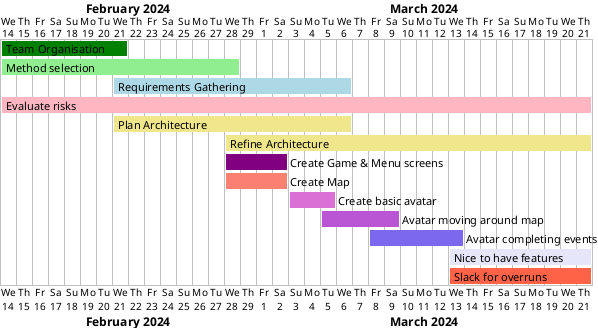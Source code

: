@startuml
@startgantt
project starts the 14th February 2024
[Team Organisation] starts 2024-02-14
[Team Organisation] ends 2024-02-21
[Team Organisation] is colored in Green
[Method selection] starts 2024-02-14
[Method selection] ends 2024-02-28
[Method selection] is colored in LightGreen
[Requirements Gathering] starts 2024-02-21
[Requirements Gathering] ends 2024-03-06
[Requirements Gathering] is colored in LightBlue
[Evaluate risks] starts 2024-02-14
[Evaluate risks] ends 2024-03-21
[Evaluate risks] is colored in LightPink
[Plan Architecture] starts 2024-02-21
[Plan Architecture] ends  2024-03-06
[Plan Architecture] is colored in Khaki
[Refine Architecture] starts 2024-02-28
[Refine Architecture] ends 2024-03-21
[Refine Architecture] is colored in Khaki
[Create Game & Menu screens] starts 2024-02-28
[Create Game & Menu screens] ends 2024-03-02
[Create Game & Menu screens] is colored in Purple
[Create Map] starts 2024-02-28
[Create Map] ends 2024-03-02
[Create Map] is colored in Salmon
[Create basic avatar] starts 2024-03-03
[Create basic avatar] ends 2024-03-05
[Create basic avatar] is colored in Orchid
[Avatar moving around map] starts 2024-03-05
[Avatar moving around map] ends 2024-03-09
[Avatar moving around map] is colored in MediumOrchid
[Avatar completing events] starts 2024-03-08
[Avatar completing events] ends 2024-03-13
[Avatar completing events] is colored in MediumSlateBlue
[Nice to have features] starts 2024-03-13
[Nice to have features] ends 2024-03-21
[Nice to have features] is colored in Lavender
[Slack for overruns] starts 2024-03-13
[Slack for overruns] ends 2024-03-21
[Slack for overruns] is colored in Tomato
@endgantt
@enduml